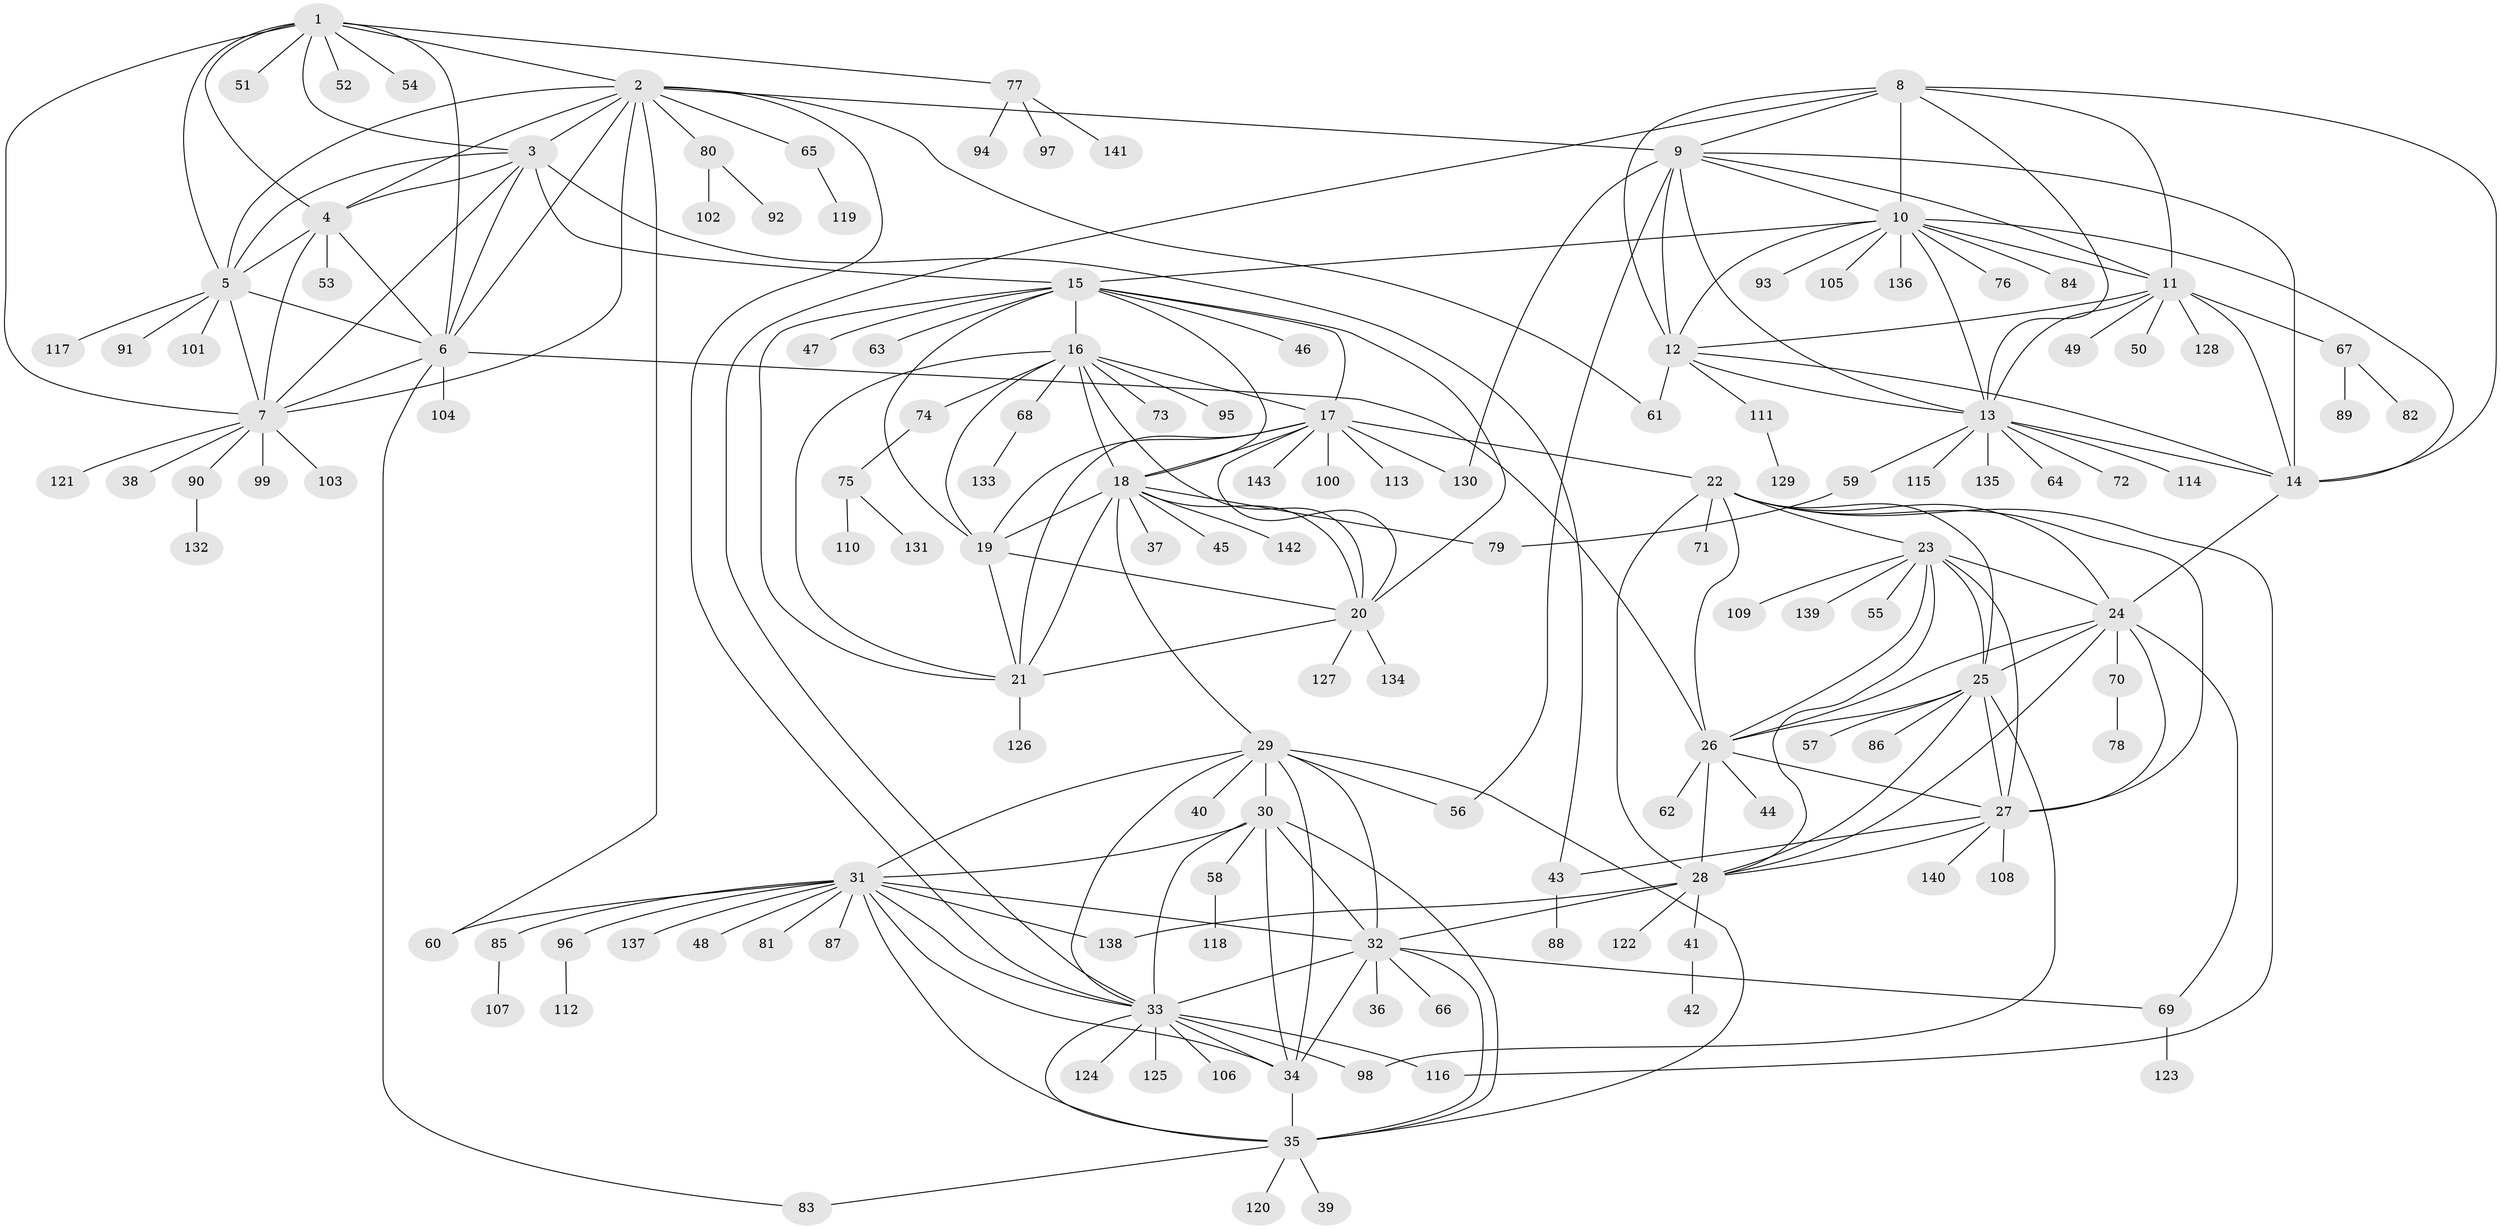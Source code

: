 // coarse degree distribution, {8: 0.027522935779816515, 12: 0.027522935779816515, 5: 0.01834862385321101, 7: 0.009174311926605505, 14: 0.009174311926605505, 11: 0.03669724770642202, 6: 0.06422018348623854, 9: 0.009174311926605505, 13: 0.009174311926605505, 10: 0.009174311926605505, 1: 0.6330275229357798, 2: 0.12844036697247707, 3: 0.01834862385321101}
// Generated by graph-tools (version 1.1) at 2025/42/03/06/25 10:42:13]
// undirected, 143 vertices, 234 edges
graph export_dot {
graph [start="1"]
  node [color=gray90,style=filled];
  1;
  2;
  3;
  4;
  5;
  6;
  7;
  8;
  9;
  10;
  11;
  12;
  13;
  14;
  15;
  16;
  17;
  18;
  19;
  20;
  21;
  22;
  23;
  24;
  25;
  26;
  27;
  28;
  29;
  30;
  31;
  32;
  33;
  34;
  35;
  36;
  37;
  38;
  39;
  40;
  41;
  42;
  43;
  44;
  45;
  46;
  47;
  48;
  49;
  50;
  51;
  52;
  53;
  54;
  55;
  56;
  57;
  58;
  59;
  60;
  61;
  62;
  63;
  64;
  65;
  66;
  67;
  68;
  69;
  70;
  71;
  72;
  73;
  74;
  75;
  76;
  77;
  78;
  79;
  80;
  81;
  82;
  83;
  84;
  85;
  86;
  87;
  88;
  89;
  90;
  91;
  92;
  93;
  94;
  95;
  96;
  97;
  98;
  99;
  100;
  101;
  102;
  103;
  104;
  105;
  106;
  107;
  108;
  109;
  110;
  111;
  112;
  113;
  114;
  115;
  116;
  117;
  118;
  119;
  120;
  121;
  122;
  123;
  124;
  125;
  126;
  127;
  128;
  129;
  130;
  131;
  132;
  133;
  134;
  135;
  136;
  137;
  138;
  139;
  140;
  141;
  142;
  143;
  1 -- 2;
  1 -- 3;
  1 -- 4;
  1 -- 5;
  1 -- 6;
  1 -- 7;
  1 -- 51;
  1 -- 52;
  1 -- 54;
  1 -- 77;
  2 -- 3;
  2 -- 4;
  2 -- 5;
  2 -- 6;
  2 -- 7;
  2 -- 9;
  2 -- 33;
  2 -- 60;
  2 -- 61;
  2 -- 65;
  2 -- 80;
  3 -- 4;
  3 -- 5;
  3 -- 6;
  3 -- 7;
  3 -- 15;
  3 -- 43;
  4 -- 5;
  4 -- 6;
  4 -- 7;
  4 -- 53;
  5 -- 6;
  5 -- 7;
  5 -- 91;
  5 -- 101;
  5 -- 117;
  6 -- 7;
  6 -- 26;
  6 -- 83;
  6 -- 104;
  7 -- 38;
  7 -- 90;
  7 -- 99;
  7 -- 103;
  7 -- 121;
  8 -- 9;
  8 -- 10;
  8 -- 11;
  8 -- 12;
  8 -- 13;
  8 -- 14;
  8 -- 33;
  9 -- 10;
  9 -- 11;
  9 -- 12;
  9 -- 13;
  9 -- 14;
  9 -- 56;
  9 -- 130;
  10 -- 11;
  10 -- 12;
  10 -- 13;
  10 -- 14;
  10 -- 15;
  10 -- 76;
  10 -- 84;
  10 -- 93;
  10 -- 105;
  10 -- 136;
  11 -- 12;
  11 -- 13;
  11 -- 14;
  11 -- 49;
  11 -- 50;
  11 -- 67;
  11 -- 128;
  12 -- 13;
  12 -- 14;
  12 -- 61;
  12 -- 111;
  13 -- 14;
  13 -- 59;
  13 -- 64;
  13 -- 72;
  13 -- 114;
  13 -- 115;
  13 -- 135;
  14 -- 24;
  15 -- 16;
  15 -- 17;
  15 -- 18;
  15 -- 19;
  15 -- 20;
  15 -- 21;
  15 -- 46;
  15 -- 47;
  15 -- 63;
  16 -- 17;
  16 -- 18;
  16 -- 19;
  16 -- 20;
  16 -- 21;
  16 -- 68;
  16 -- 73;
  16 -- 74;
  16 -- 95;
  17 -- 18;
  17 -- 19;
  17 -- 20;
  17 -- 21;
  17 -- 22;
  17 -- 100;
  17 -- 113;
  17 -- 130;
  17 -- 143;
  18 -- 19;
  18 -- 20;
  18 -- 21;
  18 -- 29;
  18 -- 37;
  18 -- 45;
  18 -- 79;
  18 -- 142;
  19 -- 20;
  19 -- 21;
  20 -- 21;
  20 -- 127;
  20 -- 134;
  21 -- 126;
  22 -- 23;
  22 -- 24;
  22 -- 25;
  22 -- 26;
  22 -- 27;
  22 -- 28;
  22 -- 71;
  22 -- 116;
  23 -- 24;
  23 -- 25;
  23 -- 26;
  23 -- 27;
  23 -- 28;
  23 -- 55;
  23 -- 109;
  23 -- 139;
  24 -- 25;
  24 -- 26;
  24 -- 27;
  24 -- 28;
  24 -- 69;
  24 -- 70;
  25 -- 26;
  25 -- 27;
  25 -- 28;
  25 -- 57;
  25 -- 86;
  25 -- 98;
  26 -- 27;
  26 -- 28;
  26 -- 44;
  26 -- 62;
  27 -- 28;
  27 -- 43;
  27 -- 108;
  27 -- 140;
  28 -- 32;
  28 -- 41;
  28 -- 122;
  28 -- 138;
  29 -- 30;
  29 -- 31;
  29 -- 32;
  29 -- 33;
  29 -- 34;
  29 -- 35;
  29 -- 40;
  29 -- 56;
  30 -- 31;
  30 -- 32;
  30 -- 33;
  30 -- 34;
  30 -- 35;
  30 -- 58;
  31 -- 32;
  31 -- 33;
  31 -- 34;
  31 -- 35;
  31 -- 48;
  31 -- 60;
  31 -- 81;
  31 -- 85;
  31 -- 87;
  31 -- 96;
  31 -- 137;
  31 -- 138;
  32 -- 33;
  32 -- 34;
  32 -- 35;
  32 -- 36;
  32 -- 66;
  32 -- 69;
  33 -- 34;
  33 -- 35;
  33 -- 98;
  33 -- 106;
  33 -- 116;
  33 -- 124;
  33 -- 125;
  34 -- 35;
  35 -- 39;
  35 -- 83;
  35 -- 120;
  41 -- 42;
  43 -- 88;
  58 -- 118;
  59 -- 79;
  65 -- 119;
  67 -- 82;
  67 -- 89;
  68 -- 133;
  69 -- 123;
  70 -- 78;
  74 -- 75;
  75 -- 110;
  75 -- 131;
  77 -- 94;
  77 -- 97;
  77 -- 141;
  80 -- 92;
  80 -- 102;
  85 -- 107;
  90 -- 132;
  96 -- 112;
  111 -- 129;
}
